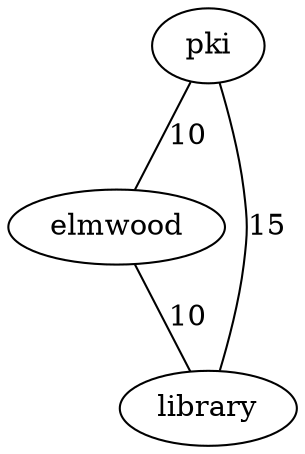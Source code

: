 graph{
  pki--elmwood [label=10]
  elmwood--library [label=10]
  pki--library [label=15]
  comment="What if pki--library was 25?"
}